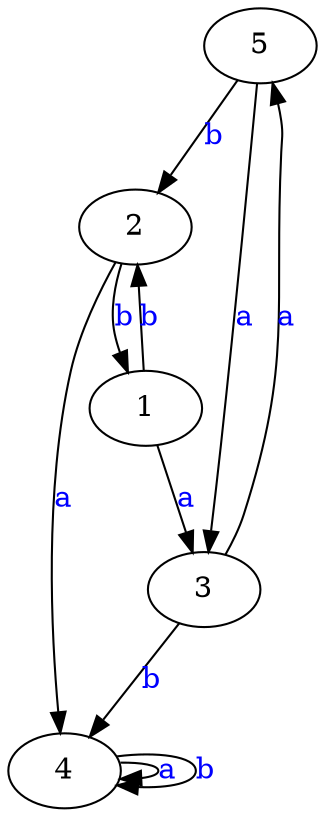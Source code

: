digraph G {
	"5"->"2"[ label=<<font color="blue">b</font>> ];
	"2"->"1"[ label=<<font color="blue">b</font>> ];
	"1"->"2"[ label=<<font color="blue">b</font>> ];
	"1"->"3"[ label=<<font color="blue">a</font>> ];
	"5"->"3"[ label=<<font color="blue">a</font>> ];
	"4"->"4"[ label=<<font color="blue">a</font>> ];
	"4"->"4"[ label=<<font color="blue">b</font>> ];
	"3"->"5"[ label=<<font color="blue">a</font>> ];
	"3"->"4"[ label=<<font color="blue">b</font>> ];
	"2"->"4"[ label=<<font color="blue">a</font>> ];
	"1";
	"2";
	"3";
	"4";
	"5";

}
